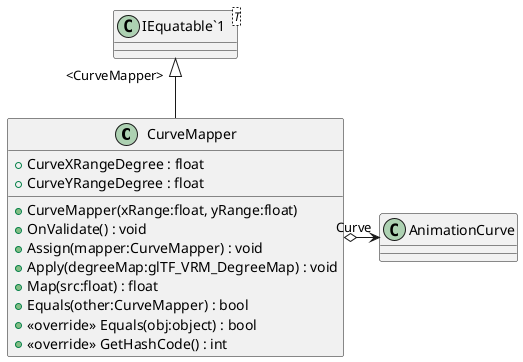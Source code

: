@startuml
class CurveMapper {
    + CurveXRangeDegree : float
    + CurveYRangeDegree : float
    + CurveMapper(xRange:float, yRange:float)
    + OnValidate() : void
    + Assign(mapper:CurveMapper) : void
    + Apply(degreeMap:glTF_VRM_DegreeMap) : void
    + Map(src:float) : float
    + Equals(other:CurveMapper) : bool
    + <<override>> Equals(obj:object) : bool
    + <<override>> GetHashCode() : int
}
class "IEquatable`1"<T> {
}
"IEquatable`1" "<CurveMapper>" <|-- CurveMapper
CurveMapper o-> "Curve" AnimationCurve
@enduml
